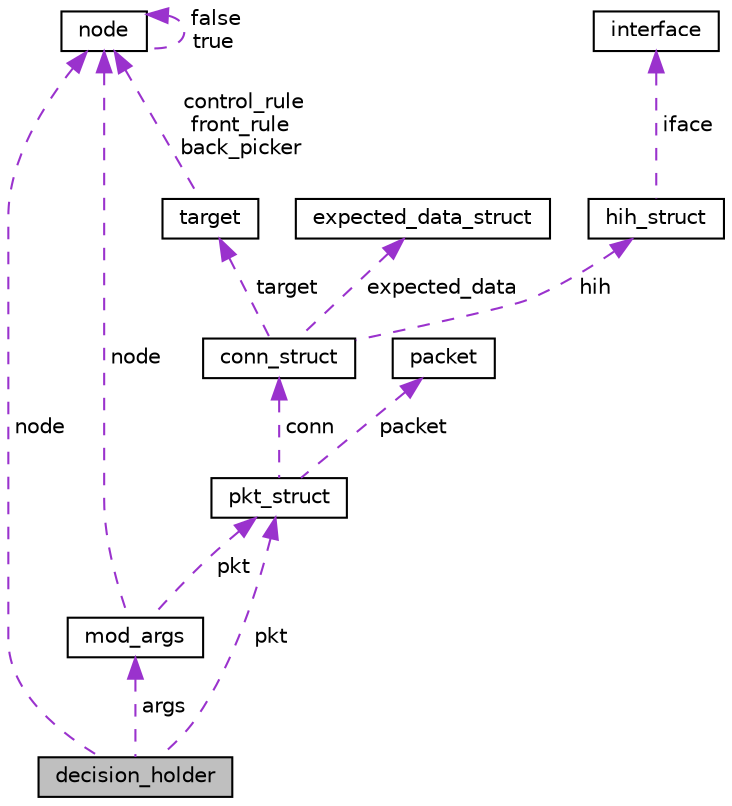 digraph "decision_holder"
{
  edge [fontname="Helvetica",fontsize="10",labelfontname="Helvetica",labelfontsize="10"];
  node [fontname="Helvetica",fontsize="10",shape=record];
  Node1 [label="decision_holder",height=0.2,width=0.4,color="black", fillcolor="grey75", style="filled" fontcolor="black"];
  Node2 -> Node1 [dir="back",color="darkorchid3",fontsize="10",style="dashed",label=" args" ,fontname="Helvetica"];
  Node2 [label="mod_args",height=0.2,width=0.4,color="black", fillcolor="white", style="filled",URL="$structmod__args.html"];
  Node3 -> Node2 [dir="back",color="darkorchid3",fontsize="10",style="dashed",label=" node" ,fontname="Helvetica"];
  Node3 [label="node",height=0.2,width=0.4,color="black", fillcolor="white", style="filled",URL="$structnode.html"];
  Node3 -> Node3 [dir="back",color="darkorchid3",fontsize="10",style="dashed",label=" false\ntrue" ,fontname="Helvetica"];
  Node4 -> Node2 [dir="back",color="darkorchid3",fontsize="10",style="dashed",label=" pkt" ,fontname="Helvetica"];
  Node4 [label="pkt_struct",height=0.2,width=0.4,color="black", fillcolor="white", style="filled",URL="$structpkt__struct.html",tooltip="The meta information of a packet stored in the conn_struct connection structure."];
  Node5 -> Node4 [dir="back",color="darkorchid3",fontsize="10",style="dashed",label=" conn" ,fontname="Helvetica"];
  Node5 [label="conn_struct",height=0.2,width=0.4,color="black", fillcolor="white", style="filled",URL="$structconn__struct.html",tooltip="The meta informations of a connection stored in the main Binary Tree."];
  Node6 -> Node5 [dir="back",color="darkorchid3",fontsize="10",style="dashed",label=" expected_data" ,fontname="Helvetica"];
  Node6 [label="expected_data_struct",height=0.2,width=0.4,color="black", fillcolor="white", style="filled",URL="$structexpected__data__struct.html",tooltip="expected_data_struct info"];
  Node7 -> Node5 [dir="back",color="darkorchid3",fontsize="10",style="dashed",label=" target" ,fontname="Helvetica"];
  Node7 [label="target",height=0.2,width=0.4,color="black", fillcolor="white", style="filled",URL="$structtarget.html"];
  Node3 -> Node7 [dir="back",color="darkorchid3",fontsize="10",style="dashed",label=" control_rule\nfront_rule\nback_picker" ,fontname="Helvetica"];
  Node8 -> Node5 [dir="back",color="darkorchid3",fontsize="10",style="dashed",label=" hih" ,fontname="Helvetica"];
  Node8 [label="hih_struct",height=0.2,width=0.4,color="black", fillcolor="white", style="filled",URL="$structhih__struct.html",tooltip="hih info"];
  Node9 -> Node8 [dir="back",color="darkorchid3",fontsize="10",style="dashed",label=" iface" ,fontname="Helvetica"];
  Node9 [label="interface",height=0.2,width=0.4,color="black", fillcolor="white", style="filled",URL="$structinterface.html",tooltip="Structure to hold network interface information."];
  Node10 -> Node4 [dir="back",color="darkorchid3",fontsize="10",style="dashed",label=" packet" ,fontname="Helvetica"];
  Node10 [label="packet",height=0.2,width=0.4,color="black", fillcolor="white", style="filled",URL="$structpacket.html"];
  Node3 -> Node1 [dir="back",color="darkorchid3",fontsize="10",style="dashed",label=" node" ,fontname="Helvetica"];
  Node4 -> Node1 [dir="back",color="darkorchid3",fontsize="10",style="dashed",label=" pkt" ,fontname="Helvetica"];
}
